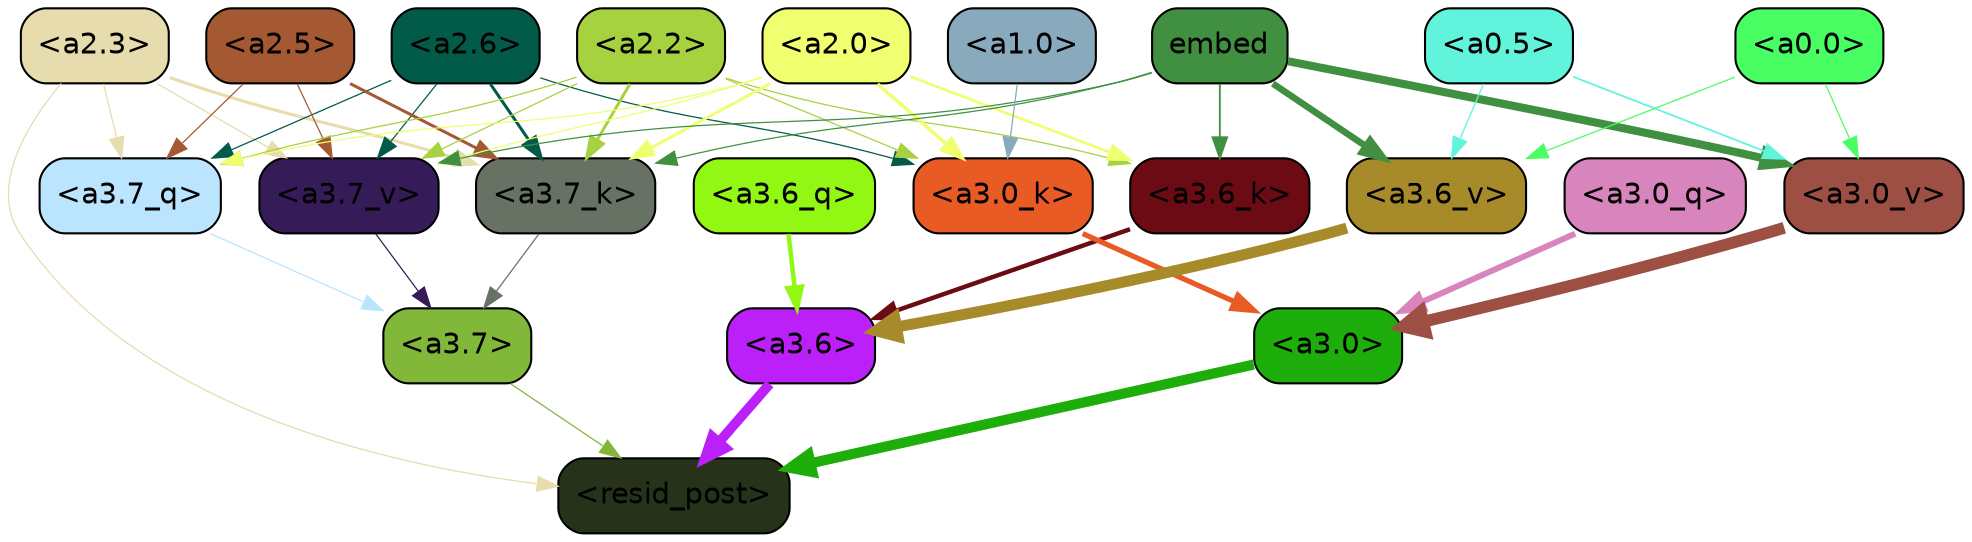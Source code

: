 strict digraph "" {
	graph [bgcolor=transparent,
		layout=dot,
		overlap=false,
		splines=true
	];
	"<a3.7>"	[color=black,
		fillcolor="#81b83a",
		fontname=Helvetica,
		shape=box,
		style="filled, rounded"];
	"<resid_post>"	[color=black,
		fillcolor="#26331a",
		fontname=Helvetica,
		shape=box,
		style="filled, rounded"];
	"<a3.7>" -> "<resid_post>"	[color="#81b83a",
		penwidth=0.6];
	"<a3.6>"	[color=black,
		fillcolor="#bb20f9",
		fontname=Helvetica,
		shape=box,
		style="filled, rounded"];
	"<a3.6>" -> "<resid_post>"	[color="#bb20f9",
		penwidth=4.746312499046326];
	"<a3.0>"	[color=black,
		fillcolor="#1dae0b",
		fontname=Helvetica,
		shape=box,
		style="filled, rounded"];
	"<a3.0>" -> "<resid_post>"	[color="#1dae0b",
		penwidth=4.896343111991882];
	"<a2.3>"	[color=black,
		fillcolor="#e7dcad",
		fontname=Helvetica,
		shape=box,
		style="filled, rounded"];
	"<a2.3>" -> "<resid_post>"	[color="#e7dcad",
		penwidth=0.6];
	"<a3.7_q>"	[color=black,
		fillcolor="#bbe5ff",
		fontname=Helvetica,
		shape=box,
		style="filled, rounded"];
	"<a2.3>" -> "<a3.7_q>"	[color="#e7dcad",
		penwidth=0.6];
	"<a3.7_k>"	[color=black,
		fillcolor="#677164",
		fontname=Helvetica,
		shape=box,
		style="filled, rounded"];
	"<a2.3>" -> "<a3.7_k>"	[color="#e7dcad",
		penwidth=1.467104621231556];
	"<a3.7_v>"	[color=black,
		fillcolor="#361b59",
		fontname=Helvetica,
		shape=box,
		style="filled, rounded"];
	"<a2.3>" -> "<a3.7_v>"	[color="#e7dcad",
		penwidth=0.6];
	"<a3.7_q>" -> "<a3.7>"	[color="#bbe5ff",
		penwidth=0.6];
	"<a3.6_q>"	[color=black,
		fillcolor="#92f713",
		fontname=Helvetica,
		shape=box,
		style="filled, rounded"];
	"<a3.6_q>" -> "<a3.6>"	[color="#92f713",
		penwidth=2.160832464694977];
	"<a3.0_q>"	[color=black,
		fillcolor="#d884bd",
		fontname=Helvetica,
		shape=box,
		style="filled, rounded"];
	"<a3.0_q>" -> "<a3.0>"	[color="#d884bd",
		penwidth=2.870753765106201];
	"<a3.7_k>" -> "<a3.7>"	[color="#677164",
		penwidth=0.6];
	"<a3.6_k>"	[color=black,
		fillcolor="#6d0b15",
		fontname=Helvetica,
		shape=box,
		style="filled, rounded"];
	"<a3.6_k>" -> "<a3.6>"	[color="#6d0b15",
		penwidth=2.13908451795578];
	"<a3.0_k>"	[color=black,
		fillcolor="#e85b24",
		fontname=Helvetica,
		shape=box,
		style="filled, rounded"];
	"<a3.0_k>" -> "<a3.0>"	[color="#e85b24",
		penwidth=2.520303964614868];
	"<a3.7_v>" -> "<a3.7>"	[color="#361b59",
		penwidth=0.6];
	"<a3.6_v>"	[color=black,
		fillcolor="#a78b2b",
		fontname=Helvetica,
		shape=box,
		style="filled, rounded"];
	"<a3.6_v>" -> "<a3.6>"	[color="#a78b2b",
		penwidth=5.297133803367615];
	"<a3.0_v>"	[color=black,
		fillcolor="#9c4f42",
		fontname=Helvetica,
		shape=box,
		style="filled, rounded"];
	"<a3.0_v>" -> "<a3.0>"	[color="#9c4f42",
		penwidth=5.680712580680847];
	"<a2.6>"	[color=black,
		fillcolor="#025a49",
		fontname=Helvetica,
		shape=box,
		style="filled, rounded"];
	"<a2.6>" -> "<a3.7_q>"	[color="#025a49",
		penwidth=0.6];
	"<a2.6>" -> "<a3.7_k>"	[color="#025a49",
		penwidth=1.4453159049153328];
	"<a2.6>" -> "<a3.0_k>"	[color="#025a49",
		penwidth=0.6];
	"<a2.6>" -> "<a3.7_v>"	[color="#025a49",
		penwidth=0.6];
	"<a2.5>"	[color=black,
		fillcolor="#a45933",
		fontname=Helvetica,
		shape=box,
		style="filled, rounded"];
	"<a2.5>" -> "<a3.7_q>"	[color="#a45933",
		penwidth=0.6];
	"<a2.5>" -> "<a3.7_k>"	[color="#a45933",
		penwidth=1.4526091292500496];
	"<a2.5>" -> "<a3.7_v>"	[color="#a45933",
		penwidth=0.6];
	"<a2.2>"	[color=black,
		fillcolor="#a6d23f",
		fontname=Helvetica,
		shape=box,
		style="filled, rounded"];
	"<a2.2>" -> "<a3.7_q>"	[color="#a6d23f",
		penwidth=0.6];
	"<a2.2>" -> "<a3.7_k>"	[color="#a6d23f",
		penwidth=1.4310357049107552];
	"<a2.2>" -> "<a3.6_k>"	[color="#a6d23f",
		penwidth=0.6];
	"<a2.2>" -> "<a3.0_k>"	[color="#a6d23f",
		penwidth=0.6];
	"<a2.2>" -> "<a3.7_v>"	[color="#a6d23f",
		penwidth=0.6];
	"<a2.0>"	[color=black,
		fillcolor="#efff70",
		fontname=Helvetica,
		shape=box,
		style="filled, rounded"];
	"<a2.0>" -> "<a3.7_q>"	[color="#efff70",
		penwidth=0.6];
	"<a2.0>" -> "<a3.7_k>"	[color="#efff70",
		penwidth=1.4314699843525887];
	"<a2.0>" -> "<a3.6_k>"	[color="#efff70",
		penwidth=1.2950235605239868];
	"<a2.0>" -> "<a3.0_k>"	[color="#efff70",
		penwidth=1.712992787361145];
	"<a2.0>" -> "<a3.7_v>"	[color="#efff70",
		penwidth=0.6];
	embed	[color=black,
		fillcolor="#419041",
		fontname=Helvetica,
		shape=box,
		style="filled, rounded"];
	embed -> "<a3.7_k>"	[color="#419041",
		penwidth=0.6];
	embed -> "<a3.6_k>"	[color="#419041",
		penwidth=0.891706109046936];
	embed -> "<a3.7_v>"	[color="#419041",
		penwidth=0.6];
	embed -> "<a3.6_v>"	[color="#419041",
		penwidth=3.1766927242279053];
	embed -> "<a3.0_v>"	[color="#419041",
		penwidth=3.9005755856633186];
	"<a1.0>"	[color=black,
		fillcolor="#88aabc",
		fontname=Helvetica,
		shape=box,
		style="filled, rounded"];
	"<a1.0>" -> "<a3.0_k>"	[color="#88aabc",
		penwidth=0.6];
	"<a0.5>"	[color=black,
		fillcolor="#62f3dc",
		fontname=Helvetica,
		shape=box,
		style="filled, rounded"];
	"<a0.5>" -> "<a3.6_v>"	[color="#62f3dc",
		penwidth=0.6];
	"<a0.5>" -> "<a3.0_v>"	[color="#62f3dc",
		penwidth=0.8493617177009583];
	"<a0.0>"	[color=black,
		fillcolor="#48fe62",
		fontname=Helvetica,
		shape=box,
		style="filled, rounded"];
	"<a0.0>" -> "<a3.6_v>"	[color="#48fe62",
		penwidth=0.6];
	"<a0.0>" -> "<a3.0_v>"	[color="#48fe62",
		penwidth=0.6];
}
